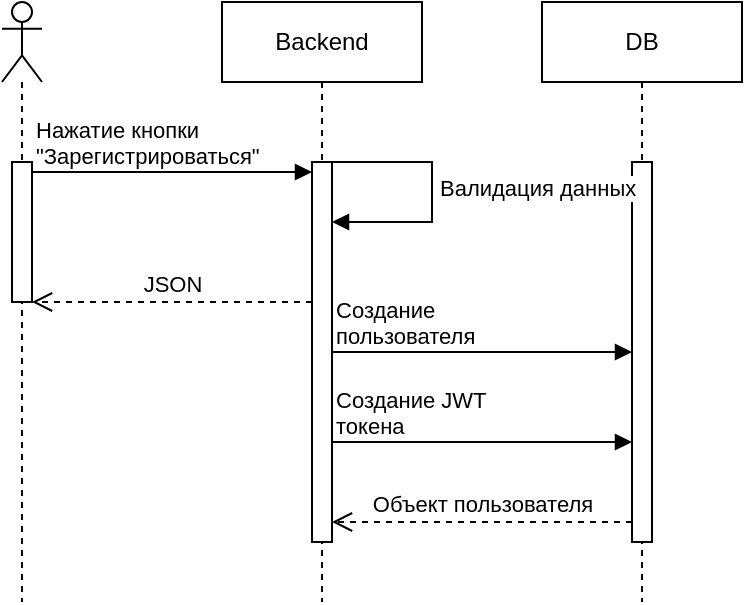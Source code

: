 <mxfile version="26.0.16" pages="3">
  <diagram name="Регистрация" id="2YBvvXClWsGukQMizWep">
    <mxGraphModel dx="724" dy="1487" grid="1" gridSize="10" guides="1" tooltips="1" connect="1" arrows="1" fold="1" page="1" pageScale="1" pageWidth="850" pageHeight="1100" math="0" shadow="0">
      <root>
        <mxCell id="0" />
        <mxCell id="1" parent="0" />
        <mxCell id="pjOzmn17vI07jSU5vY2f-1" value="" style="shape=umlLifeline;perimeter=lifelinePerimeter;whiteSpace=wrap;html=1;container=1;dropTarget=0;collapsible=0;recursiveResize=0;outlineConnect=0;portConstraint=eastwest;newEdgeStyle={&quot;curved&quot;:0,&quot;rounded&quot;:0};participant=umlActor;" vertex="1" parent="1">
          <mxGeometry x="70" y="-80" width="20" height="300" as="geometry" />
        </mxCell>
        <mxCell id="pjOzmn17vI07jSU5vY2f-6" value="" style="html=1;points=[[0,0,0,0,5],[0,1,0,0,-5],[1,0,0,0,5],[1,1,0,0,-5]];perimeter=orthogonalPerimeter;outlineConnect=0;targetShapes=umlLifeline;portConstraint=eastwest;newEdgeStyle={&quot;curved&quot;:0,&quot;rounded&quot;:0};" vertex="1" parent="pjOzmn17vI07jSU5vY2f-1">
          <mxGeometry x="5" y="80" width="10" height="70" as="geometry" />
        </mxCell>
        <mxCell id="pjOzmn17vI07jSU5vY2f-2" value="Backend" style="shape=umlLifeline;perimeter=lifelinePerimeter;whiteSpace=wrap;html=1;container=1;dropTarget=0;collapsible=0;recursiveResize=0;outlineConnect=0;portConstraint=eastwest;newEdgeStyle={&quot;curved&quot;:0,&quot;rounded&quot;:0};" vertex="1" parent="1">
          <mxGeometry x="180" y="-80" width="100" height="300" as="geometry" />
        </mxCell>
        <mxCell id="pjOzmn17vI07jSU5vY2f-7" value="" style="html=1;points=[[0,0,0,0,5],[0,1,0,0,-5],[1,0,0,0,5],[1,1,0,0,-5]];perimeter=orthogonalPerimeter;outlineConnect=0;targetShapes=umlLifeline;portConstraint=eastwest;newEdgeStyle={&quot;curved&quot;:0,&quot;rounded&quot;:0};" vertex="1" parent="pjOzmn17vI07jSU5vY2f-2">
          <mxGeometry x="45" y="80" width="10" height="190" as="geometry" />
        </mxCell>
        <mxCell id="pjOzmn17vI07jSU5vY2f-3" value="DB" style="shape=umlLifeline;perimeter=lifelinePerimeter;whiteSpace=wrap;html=1;container=1;dropTarget=0;collapsible=0;recursiveResize=0;outlineConnect=0;portConstraint=eastwest;newEdgeStyle={&quot;curved&quot;:0,&quot;rounded&quot;:0};" vertex="1" parent="1">
          <mxGeometry x="340" y="-80" width="100" height="300" as="geometry" />
        </mxCell>
        <mxCell id="pjOzmn17vI07jSU5vY2f-8" value="" style="html=1;points=[[0,0,0,0,5],[0,1,0,0,-5],[1,0,0,0,5],[1,1,0,0,-5]];perimeter=orthogonalPerimeter;outlineConnect=0;targetShapes=umlLifeline;portConstraint=eastwest;newEdgeStyle={&quot;curved&quot;:0,&quot;rounded&quot;:0};" vertex="1" parent="pjOzmn17vI07jSU5vY2f-3">
          <mxGeometry x="45" y="80" width="10" height="190" as="geometry" />
        </mxCell>
        <mxCell id="pjOzmn17vI07jSU5vY2f-9" value="" style="endArrow=block;endFill=1;html=1;edgeStyle=orthogonalEdgeStyle;align=left;verticalAlign=top;rounded=0;exitX=1;exitY=0;exitDx=0;exitDy=5;exitPerimeter=0;entryX=0;entryY=0;entryDx=0;entryDy=5;entryPerimeter=0;" edge="1" parent="1" source="pjOzmn17vI07jSU5vY2f-6" target="pjOzmn17vI07jSU5vY2f-7">
          <mxGeometry x="-0.643" y="-25" relative="1" as="geometry">
            <mxPoint x="90" y="10" as="sourcePoint" />
            <mxPoint x="220" y="10" as="targetPoint" />
            <mxPoint as="offset" />
          </mxGeometry>
        </mxCell>
        <mxCell id="pjOzmn17vI07jSU5vY2f-10" value="Нажатие кнопки&amp;nbsp;&lt;div&gt;&quot;Зарегистрироваться&quot;&lt;/div&gt;" style="edgeLabel;resizable=0;html=1;align=left;verticalAlign=bottom;" connectable="0" vertex="1" parent="pjOzmn17vI07jSU5vY2f-9">
          <mxGeometry x="-1" relative="1" as="geometry" />
        </mxCell>
        <mxCell id="pjOzmn17vI07jSU5vY2f-11" value="JSON" style="html=1;verticalAlign=bottom;endArrow=open;dashed=1;endSize=8;curved=0;rounded=0;" edge="1" parent="1" source="pjOzmn17vI07jSU5vY2f-7" target="pjOzmn17vI07jSU5vY2f-6">
          <mxGeometry relative="1" as="geometry">
            <mxPoint x="210" y="70" as="sourcePoint" />
            <mxPoint x="90" y="50" as="targetPoint" />
          </mxGeometry>
        </mxCell>
        <mxCell id="pjOzmn17vI07jSU5vY2f-14" value="Валидация данных" style="html=1;align=left;spacingLeft=2;endArrow=block;rounded=0;edgeStyle=orthogonalEdgeStyle;curved=0;rounded=0;" edge="1" target="pjOzmn17vI07jSU5vY2f-7" parent="1">
          <mxGeometry relative="1" as="geometry">
            <mxPoint x="230" as="sourcePoint" />
            <Array as="points">
              <mxPoint x="285" />
              <mxPoint x="285" y="30" />
            </Array>
            <mxPoint x="230" y="30" as="targetPoint" />
          </mxGeometry>
        </mxCell>
        <mxCell id="pjOzmn17vI07jSU5vY2f-15" value="" style="endArrow=block;endFill=1;html=1;edgeStyle=orthogonalEdgeStyle;align=left;verticalAlign=top;rounded=0;" edge="1" parent="1" source="pjOzmn17vI07jSU5vY2f-7" target="pjOzmn17vI07jSU5vY2f-8">
          <mxGeometry x="-1" relative="1" as="geometry">
            <mxPoint x="300" y="50" as="sourcePoint" />
            <mxPoint x="460" y="50" as="targetPoint" />
          </mxGeometry>
        </mxCell>
        <mxCell id="pjOzmn17vI07jSU5vY2f-16" value="Создание&lt;div&gt;пользователя&lt;/div&gt;" style="edgeLabel;resizable=0;html=1;align=left;verticalAlign=bottom;" connectable="0" vertex="1" parent="pjOzmn17vI07jSU5vY2f-15">
          <mxGeometry x="-1" relative="1" as="geometry" />
        </mxCell>
        <mxCell id="pjOzmn17vI07jSU5vY2f-18" value="Объект пользователя" style="html=1;verticalAlign=bottom;endArrow=open;dashed=1;endSize=8;curved=0;rounded=0;" edge="1" parent="1">
          <mxGeometry relative="1" as="geometry">
            <mxPoint x="385" y="180" as="sourcePoint" />
            <mxPoint x="235" y="180" as="targetPoint" />
          </mxGeometry>
        </mxCell>
        <mxCell id="KnbIgeN2X-yvM1o0ppT5-1" value="" style="endArrow=block;endFill=1;html=1;edgeStyle=orthogonalEdgeStyle;align=left;verticalAlign=top;rounded=0;" edge="1" parent="1">
          <mxGeometry x="-1" relative="1" as="geometry">
            <mxPoint x="235" y="140" as="sourcePoint" />
            <mxPoint x="385" y="140" as="targetPoint" />
          </mxGeometry>
        </mxCell>
        <mxCell id="KnbIgeN2X-yvM1o0ppT5-2" value="Создание JWT&lt;div&gt;токена&lt;/div&gt;" style="edgeLabel;resizable=0;html=1;align=left;verticalAlign=bottom;" connectable="0" vertex="1" parent="KnbIgeN2X-yvM1o0ppT5-1">
          <mxGeometry x="-1" relative="1" as="geometry" />
        </mxCell>
      </root>
    </mxGraphModel>
  </diagram>
  <diagram id="2PfDsPbwOm-rbX1o3dKC" name="Авторизация">
    <mxGraphModel dx="724" dy="1487" grid="1" gridSize="10" guides="1" tooltips="1" connect="1" arrows="1" fold="1" page="1" pageScale="1" pageWidth="850" pageHeight="1100" math="0" shadow="0">
      <root>
        <mxCell id="0" />
        <mxCell id="1" parent="0" />
        <mxCell id="TFfakIooILQDrVvr6DBo-1" value="" style="shape=umlLifeline;perimeter=lifelinePerimeter;whiteSpace=wrap;html=1;container=1;dropTarget=0;collapsible=0;recursiveResize=0;outlineConnect=0;portConstraint=eastwest;newEdgeStyle={&quot;curved&quot;:0,&quot;rounded&quot;:0};participant=umlActor;" vertex="1" parent="1">
          <mxGeometry x="70" y="-80" width="20" height="300" as="geometry" />
        </mxCell>
        <mxCell id="TFfakIooILQDrVvr6DBo-2" value="" style="html=1;points=[[0,0,0,0,5],[0,1,0,0,-5],[1,0,0,0,5],[1,1,0,0,-5]];perimeter=orthogonalPerimeter;outlineConnect=0;targetShapes=umlLifeline;portConstraint=eastwest;newEdgeStyle={&quot;curved&quot;:0,&quot;rounded&quot;:0};" vertex="1" parent="TFfakIooILQDrVvr6DBo-1">
          <mxGeometry x="5" y="80" width="10" height="70" as="geometry" />
        </mxCell>
        <mxCell id="TFfakIooILQDrVvr6DBo-3" value="Backend" style="shape=umlLifeline;perimeter=lifelinePerimeter;whiteSpace=wrap;html=1;container=1;dropTarget=0;collapsible=0;recursiveResize=0;outlineConnect=0;portConstraint=eastwest;newEdgeStyle={&quot;curved&quot;:0,&quot;rounded&quot;:0};" vertex="1" parent="1">
          <mxGeometry x="180" y="-80" width="100" height="300" as="geometry" />
        </mxCell>
        <mxCell id="TFfakIooILQDrVvr6DBo-4" value="" style="html=1;points=[[0,0,0,0,5],[0,1,0,0,-5],[1,0,0,0,5],[1,1,0,0,-5]];perimeter=orthogonalPerimeter;outlineConnect=0;targetShapes=umlLifeline;portConstraint=eastwest;newEdgeStyle={&quot;curved&quot;:0,&quot;rounded&quot;:0};" vertex="1" parent="TFfakIooILQDrVvr6DBo-3">
          <mxGeometry x="45" y="80" width="10" height="190" as="geometry" />
        </mxCell>
        <mxCell id="TFfakIooILQDrVvr6DBo-5" value="DB" style="shape=umlLifeline;perimeter=lifelinePerimeter;whiteSpace=wrap;html=1;container=1;dropTarget=0;collapsible=0;recursiveResize=0;outlineConnect=0;portConstraint=eastwest;newEdgeStyle={&quot;curved&quot;:0,&quot;rounded&quot;:0};" vertex="1" parent="1">
          <mxGeometry x="340" y="-80" width="100" height="300" as="geometry" />
        </mxCell>
        <mxCell id="TFfakIooILQDrVvr6DBo-6" value="" style="html=1;points=[[0,0,0,0,5],[0,1,0,0,-5],[1,0,0,0,5],[1,1,0,0,-5]];perimeter=orthogonalPerimeter;outlineConnect=0;targetShapes=umlLifeline;portConstraint=eastwest;newEdgeStyle={&quot;curved&quot;:0,&quot;rounded&quot;:0};" vertex="1" parent="TFfakIooILQDrVvr6DBo-5">
          <mxGeometry x="45" y="80" width="10" height="190" as="geometry" />
        </mxCell>
        <mxCell id="TFfakIooILQDrVvr6DBo-7" value="" style="endArrow=block;endFill=1;html=1;edgeStyle=orthogonalEdgeStyle;align=left;verticalAlign=top;rounded=0;exitX=1;exitY=0;exitDx=0;exitDy=5;exitPerimeter=0;entryX=0;entryY=0;entryDx=0;entryDy=5;entryPerimeter=0;" edge="1" parent="1" source="TFfakIooILQDrVvr6DBo-2" target="TFfakIooILQDrVvr6DBo-4">
          <mxGeometry x="-0.643" y="-25" relative="1" as="geometry">
            <mxPoint x="90" y="10" as="sourcePoint" />
            <mxPoint x="220" y="10" as="targetPoint" />
            <mxPoint as="offset" />
          </mxGeometry>
        </mxCell>
        <mxCell id="TFfakIooILQDrVvr6DBo-8" value="Нажатие кнопки&amp;nbsp;&lt;div&gt;&quot;Войти&quot;&lt;/div&gt;" style="edgeLabel;resizable=0;html=1;align=left;verticalAlign=bottom;" connectable="0" vertex="1" parent="TFfakIooILQDrVvr6DBo-7">
          <mxGeometry x="-1" relative="1" as="geometry" />
        </mxCell>
        <mxCell id="TFfakIooILQDrVvr6DBo-9" value="JSON" style="html=1;verticalAlign=bottom;endArrow=open;dashed=1;endSize=8;curved=0;rounded=0;" edge="1" parent="1" source="TFfakIooILQDrVvr6DBo-4" target="TFfakIooILQDrVvr6DBo-2">
          <mxGeometry relative="1" as="geometry">
            <mxPoint x="210" y="70" as="sourcePoint" />
            <mxPoint x="90" y="50" as="targetPoint" />
          </mxGeometry>
        </mxCell>
        <mxCell id="TFfakIooILQDrVvr6DBo-10" value="Валидация данных" style="html=1;align=left;spacingLeft=2;endArrow=block;rounded=0;edgeStyle=orthogonalEdgeStyle;curved=0;rounded=0;" edge="1" parent="1" target="TFfakIooILQDrVvr6DBo-4">
          <mxGeometry relative="1" as="geometry">
            <mxPoint x="230" as="sourcePoint" />
            <Array as="points">
              <mxPoint x="285" />
              <mxPoint x="285" y="30" />
            </Array>
            <mxPoint x="230" y="30" as="targetPoint" />
          </mxGeometry>
        </mxCell>
        <mxCell id="TFfakIooILQDrVvr6DBo-11" value="" style="endArrow=block;endFill=1;html=1;edgeStyle=orthogonalEdgeStyle;align=left;verticalAlign=top;rounded=0;" edge="1" parent="1" source="TFfakIooILQDrVvr6DBo-4" target="TFfakIooILQDrVvr6DBo-6">
          <mxGeometry x="-1" relative="1" as="geometry">
            <mxPoint x="300" y="50" as="sourcePoint" />
            <mxPoint x="460" y="50" as="targetPoint" />
          </mxGeometry>
        </mxCell>
        <mxCell id="TFfakIooILQDrVvr6DBo-12" value="Получение&lt;div&gt;пользователя&lt;/div&gt;" style="edgeLabel;resizable=0;html=1;align=left;verticalAlign=bottom;" connectable="0" vertex="1" parent="TFfakIooILQDrVvr6DBo-11">
          <mxGeometry x="-1" relative="1" as="geometry" />
        </mxCell>
        <mxCell id="TFfakIooILQDrVvr6DBo-13" value="Объект пользователя&lt;div&gt;+ JWT Token&lt;/div&gt;" style="html=1;verticalAlign=bottom;endArrow=open;dashed=1;endSize=8;curved=0;rounded=0;" edge="1" parent="1">
          <mxGeometry x="0.267" relative="1" as="geometry">
            <mxPoint x="385" y="190" as="sourcePoint" />
            <mxPoint x="235" y="190" as="targetPoint" />
            <mxPoint as="offset" />
          </mxGeometry>
        </mxCell>
        <mxCell id="TFfakIooILQDrVvr6DBo-18" value="" style="endArrow=block;endFill=1;html=1;edgeStyle=orthogonalEdgeStyle;align=left;verticalAlign=top;rounded=0;" edge="1" parent="1">
          <mxGeometry x="-1" relative="1" as="geometry">
            <mxPoint x="235" y="140" as="sourcePoint" />
            <mxPoint x="385" y="140" as="targetPoint" />
          </mxGeometry>
        </mxCell>
        <mxCell id="TFfakIooILQDrVvr6DBo-19" value="Создание JWT&lt;div&gt;токена&lt;/div&gt;" style="edgeLabel;resizable=0;html=1;align=left;verticalAlign=bottom;" connectable="0" vertex="1" parent="TFfakIooILQDrVvr6DBo-18">
          <mxGeometry x="-1" relative="1" as="geometry" />
        </mxCell>
      </root>
    </mxGraphModel>
  </diagram>
  <diagram id="9N1ZmcruWnpUf8JMcEie" name="CRUD пользователя">
    <mxGraphModel dx="724" dy="1487" grid="1" gridSize="10" guides="1" tooltips="1" connect="1" arrows="1" fold="1" page="1" pageScale="1" pageWidth="850" pageHeight="1100" math="0" shadow="0">
      <root>
        <mxCell id="0" />
        <mxCell id="1" parent="0" />
        <mxCell id="SyfrRnXozIwNbhA5KZFX-1" value="" style="shape=umlLifeline;perimeter=lifelinePerimeter;whiteSpace=wrap;html=1;container=1;dropTarget=0;collapsible=0;recursiveResize=0;outlineConnect=0;portConstraint=eastwest;newEdgeStyle={&quot;curved&quot;:0,&quot;rounded&quot;:0};participant=umlActor;" vertex="1" parent="1">
          <mxGeometry x="70" y="-80" width="20" height="300" as="geometry" />
        </mxCell>
        <mxCell id="SyfrRnXozIwNbhA5KZFX-2" value="" style="html=1;points=[[0,0,0,0,5],[0,1,0,0,-5],[1,0,0,0,5],[1,1,0,0,-5]];perimeter=orthogonalPerimeter;outlineConnect=0;targetShapes=umlLifeline;portConstraint=eastwest;newEdgeStyle={&quot;curved&quot;:0,&quot;rounded&quot;:0};" vertex="1" parent="SyfrRnXozIwNbhA5KZFX-1">
          <mxGeometry x="5" y="80" width="10" height="70" as="geometry" />
        </mxCell>
        <mxCell id="SyfrRnXozIwNbhA5KZFX-3" value="Backend" style="shape=umlLifeline;perimeter=lifelinePerimeter;whiteSpace=wrap;html=1;container=1;dropTarget=0;collapsible=0;recursiveResize=0;outlineConnect=0;portConstraint=eastwest;newEdgeStyle={&quot;curved&quot;:0,&quot;rounded&quot;:0};" vertex="1" parent="1">
          <mxGeometry x="180" y="-80" width="100" height="300" as="geometry" />
        </mxCell>
        <mxCell id="SyfrRnXozIwNbhA5KZFX-4" value="" style="html=1;points=[[0,0,0,0,5],[0,1,0,0,-5],[1,0,0,0,5],[1,1,0,0,-5]];perimeter=orthogonalPerimeter;outlineConnect=0;targetShapes=umlLifeline;portConstraint=eastwest;newEdgeStyle={&quot;curved&quot;:0,&quot;rounded&quot;:0};" vertex="1" parent="SyfrRnXozIwNbhA5KZFX-3">
          <mxGeometry x="45" y="80" width="10" height="190" as="geometry" />
        </mxCell>
        <mxCell id="SyfrRnXozIwNbhA5KZFX-5" value="DB" style="shape=umlLifeline;perimeter=lifelinePerimeter;whiteSpace=wrap;html=1;container=1;dropTarget=0;collapsible=0;recursiveResize=0;outlineConnect=0;portConstraint=eastwest;newEdgeStyle={&quot;curved&quot;:0,&quot;rounded&quot;:0};" vertex="1" parent="1">
          <mxGeometry x="340" y="-80" width="100" height="300" as="geometry" />
        </mxCell>
        <mxCell id="SyfrRnXozIwNbhA5KZFX-6" value="" style="html=1;points=[[0,0,0,0,5],[0,1,0,0,-5],[1,0,0,0,5],[1,1,0,0,-5]];perimeter=orthogonalPerimeter;outlineConnect=0;targetShapes=umlLifeline;portConstraint=eastwest;newEdgeStyle={&quot;curved&quot;:0,&quot;rounded&quot;:0};" vertex="1" parent="SyfrRnXozIwNbhA5KZFX-5">
          <mxGeometry x="45" y="80" width="10" height="190" as="geometry" />
        </mxCell>
        <mxCell id="SyfrRnXozIwNbhA5KZFX-7" value="" style="endArrow=block;endFill=1;html=1;edgeStyle=orthogonalEdgeStyle;align=left;verticalAlign=top;rounded=0;exitX=1;exitY=0;exitDx=0;exitDy=5;exitPerimeter=0;entryX=0;entryY=0;entryDx=0;entryDy=5;entryPerimeter=0;" edge="1" parent="1" source="SyfrRnXozIwNbhA5KZFX-2" target="SyfrRnXozIwNbhA5KZFX-4">
          <mxGeometry x="-0.643" y="-25" relative="1" as="geometry">
            <mxPoint x="90" y="10" as="sourcePoint" />
            <mxPoint x="220" y="10" as="targetPoint" />
            <mxPoint as="offset" />
          </mxGeometry>
        </mxCell>
        <mxCell id="SyfrRnXozIwNbhA5KZFX-8" value="Получение&lt;div&gt;пользователя&lt;/div&gt;" style="edgeLabel;resizable=0;html=1;align=left;verticalAlign=bottom;" connectable="0" vertex="1" parent="SyfrRnXozIwNbhA5KZFX-7">
          <mxGeometry x="-1" relative="1" as="geometry" />
        </mxCell>
        <mxCell id="SyfrRnXozIwNbhA5KZFX-9" value="JSON" style="html=1;verticalAlign=bottom;endArrow=open;dashed=1;endSize=8;curved=0;rounded=0;" edge="1" parent="1" source="SyfrRnXozIwNbhA5KZFX-4" target="SyfrRnXozIwNbhA5KZFX-2">
          <mxGeometry relative="1" as="geometry">
            <mxPoint x="210" y="70" as="sourcePoint" />
            <mxPoint x="90" y="50" as="targetPoint" />
          </mxGeometry>
        </mxCell>
        <mxCell id="SyfrRnXozIwNbhA5KZFX-11" value="" style="endArrow=block;endFill=1;html=1;edgeStyle=orthogonalEdgeStyle;align=left;verticalAlign=top;rounded=0;" edge="1" parent="1" source="SyfrRnXozIwNbhA5KZFX-4" target="SyfrRnXozIwNbhA5KZFX-6">
          <mxGeometry x="-1" relative="1" as="geometry">
            <mxPoint x="300" y="50" as="sourcePoint" />
            <mxPoint x="460" y="50" as="targetPoint" />
            <Array as="points">
              <mxPoint x="280" y="100" />
              <mxPoint x="280" y="100" />
            </Array>
          </mxGeometry>
        </mxCell>
        <mxCell id="SyfrRnXozIwNbhA5KZFX-12" value="Получение&lt;div&gt;пользователя&lt;/div&gt;&lt;div&gt;через JWT&lt;span style=&quot;background-color: light-dark(#ffffff, var(--ge-dark-color, #121212)); color: light-dark(rgb(0, 0, 0), rgb(255, 255, 255));&quot;&gt;&amp;nbsp;token&lt;/span&gt;&lt;/div&gt;" style="edgeLabel;resizable=0;html=1;align=left;verticalAlign=bottom;" connectable="0" vertex="1" parent="SyfrRnXozIwNbhA5KZFX-11">
          <mxGeometry x="-1" relative="1" as="geometry" />
        </mxCell>
        <mxCell id="SyfrRnXozIwNbhA5KZFX-13" value="Объект пользователя" style="html=1;verticalAlign=bottom;endArrow=open;dashed=1;endSize=8;curved=0;rounded=0;" edge="1" parent="1">
          <mxGeometry x="0.267" relative="1" as="geometry">
            <mxPoint x="385" y="160" as="sourcePoint" />
            <mxPoint x="235" y="160" as="targetPoint" />
            <mxPoint as="offset" />
          </mxGeometry>
        </mxCell>
        <mxCell id="SyfrRnXozIwNbhA5KZFX-16" value="GET" style="text;html=1;align=center;verticalAlign=middle;resizable=0;points=[];autosize=1;strokeColor=none;fillColor=none;" vertex="1" parent="1">
          <mxGeometry x="55" y="-110" width="50" height="30" as="geometry" />
        </mxCell>
      </root>
    </mxGraphModel>
  </diagram>
</mxfile>
